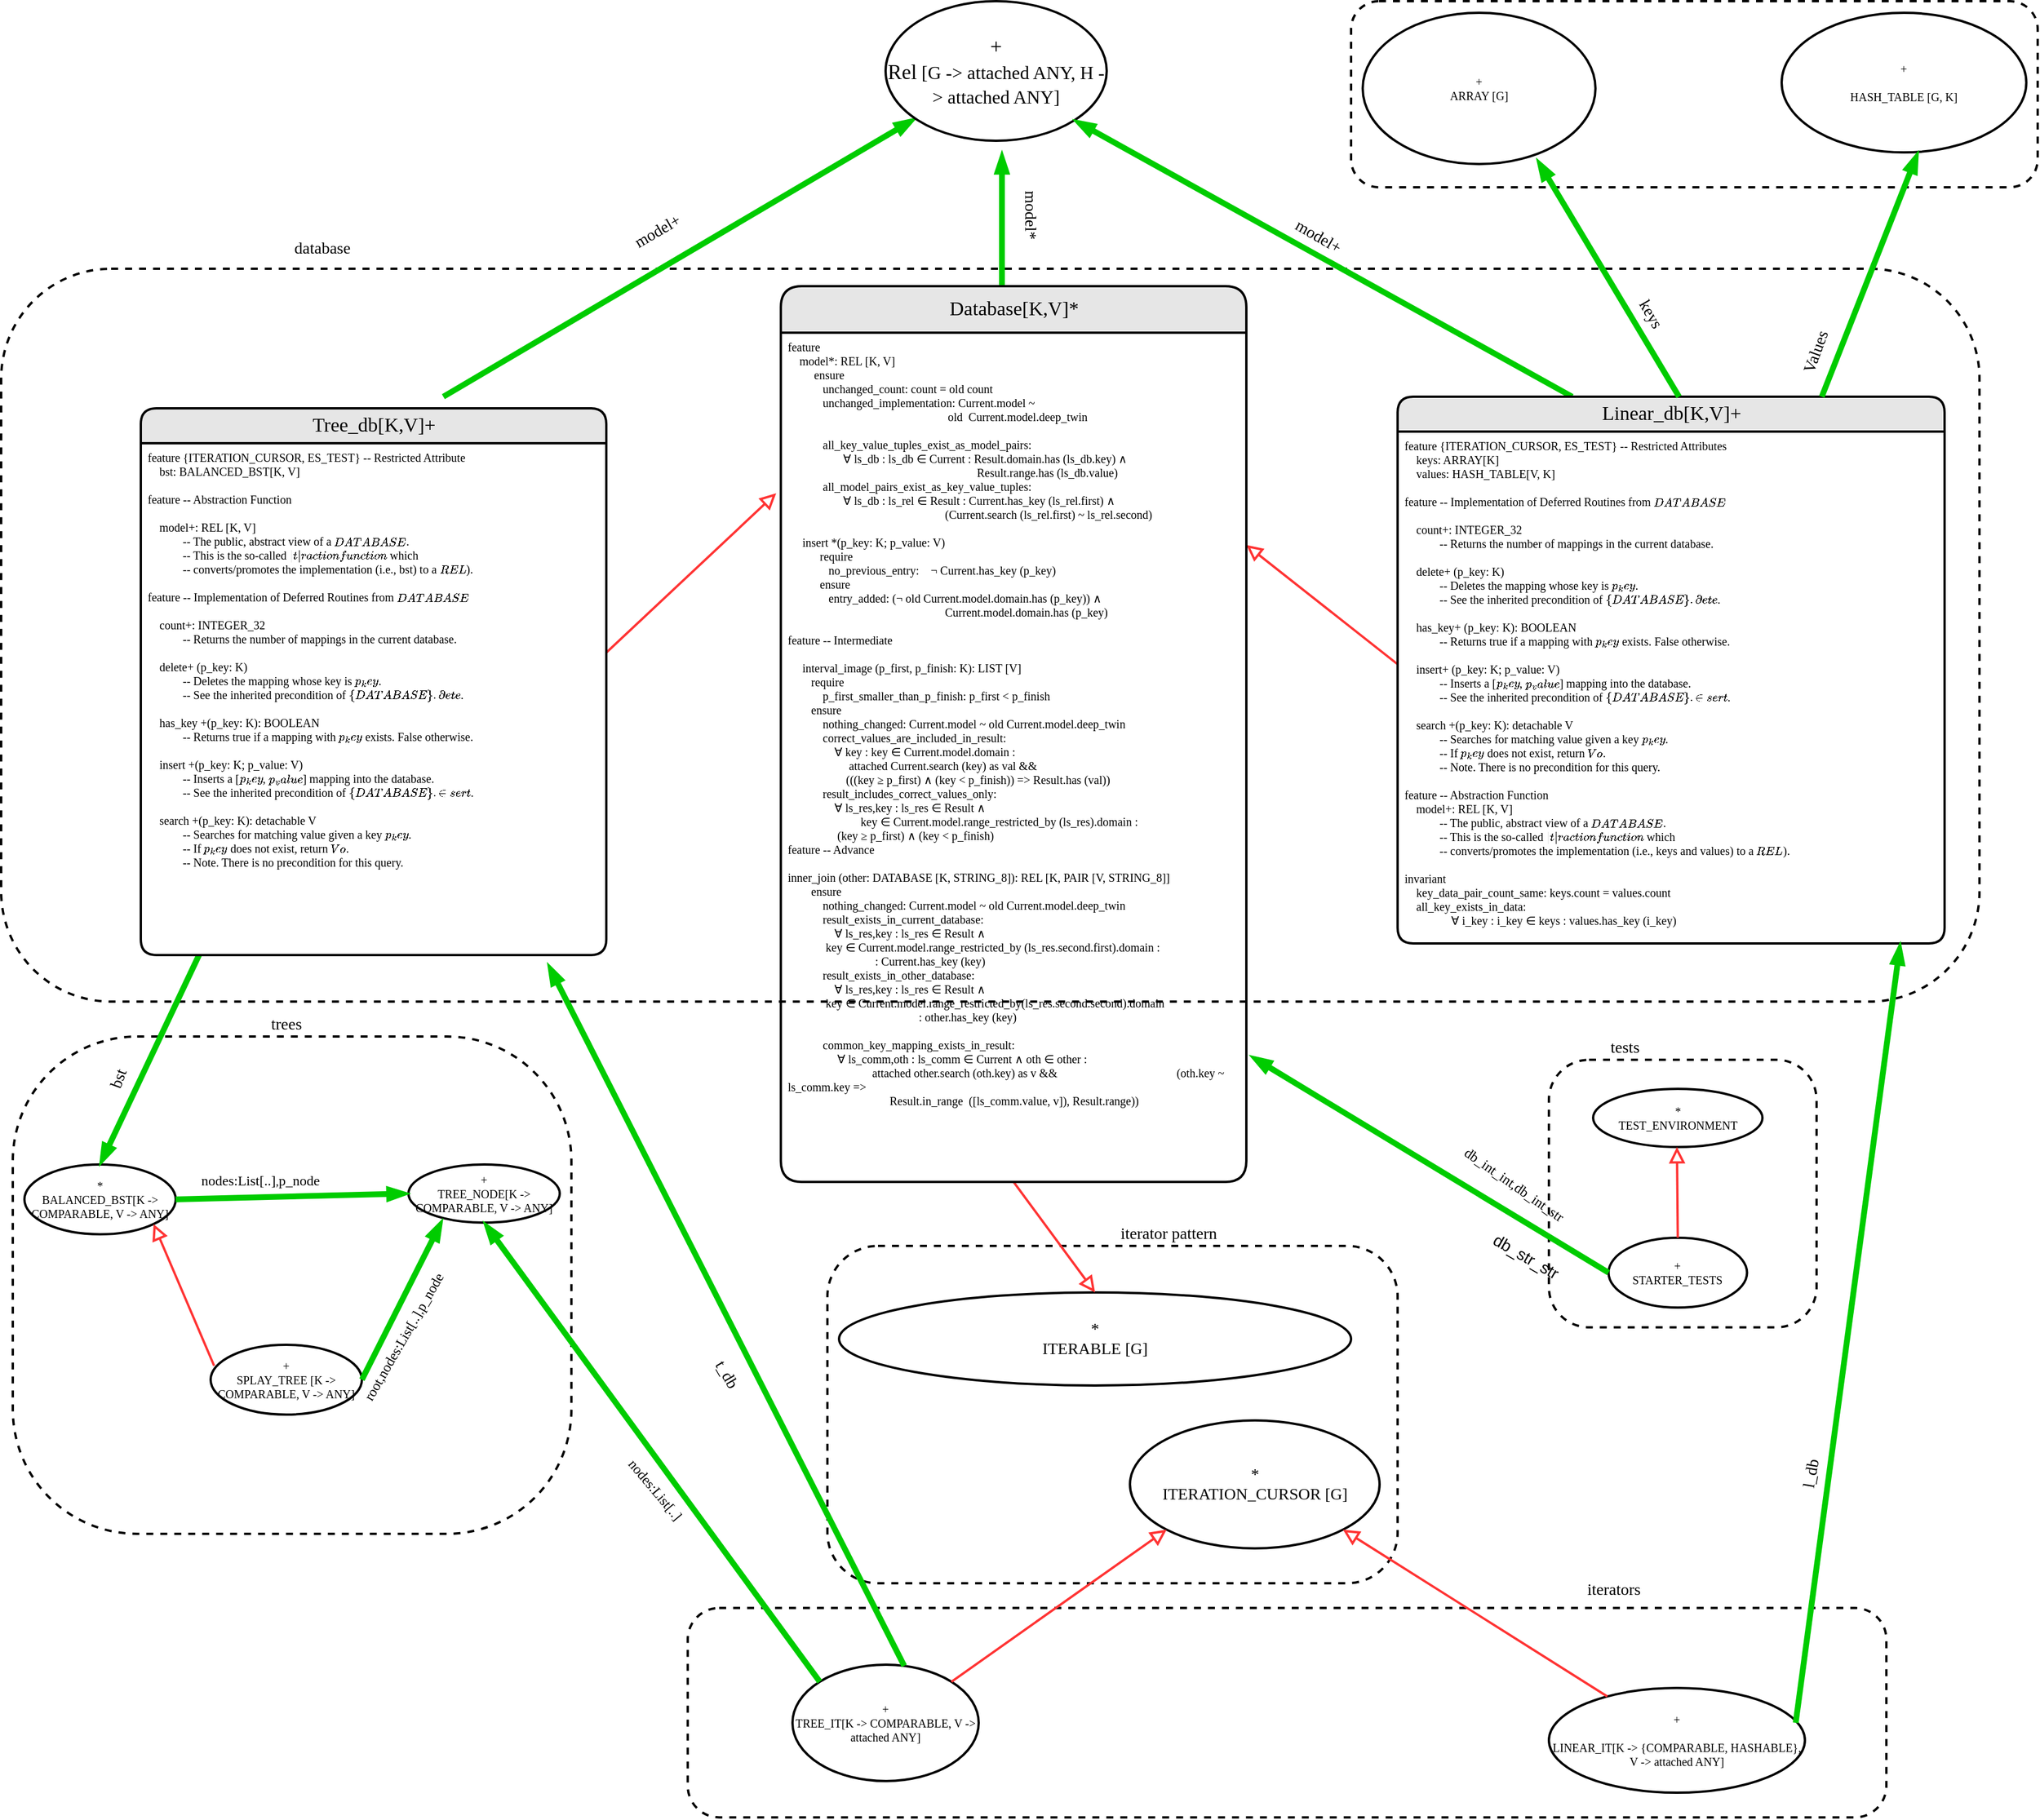 <mxfile version="13.7.9" type="device"><diagram id="s8B7qr0fY1z5mmbzSwX5" name="Page-1"><mxGraphModel dx="1968" dy="1802" grid="1" gridSize="10" guides="1" tooltips="1" connect="1" arrows="1" fold="1" page="1" pageScale="1" pageWidth="850" pageHeight="1100" math="0" shadow="0"><root><mxCell id="0"/><mxCell id="1" parent="0"/><mxCell id="lC-uPgY-ZBrTHk1ut2q6-99" value="" style="rounded=1;whiteSpace=wrap;html=1;fontSize=10;dashed=1;strokeWidth=2;" parent="1" vertex="1"><mxGeometry x="1520" y="-290" width="590" height="160" as="geometry"/></mxCell><mxCell id="lC-uPgY-ZBrTHk1ut2q6-91" value="" style="rounded=1;whiteSpace=wrap;html=1;fontSize=10;dashed=1;strokeWidth=2;" parent="1" vertex="1"><mxGeometry x="1070" y="780" width="490" height="290" as="geometry"/></mxCell><mxCell id="lC-uPgY-ZBrTHk1ut2q6-92" value="&lt;font style=&quot;font-size: 14px&quot;&gt;iterator pattern&lt;/font&gt;" style="text;html=1;fontSize=10;fontFamily=Verdena;" parent="1" vertex="1"><mxGeometry x="1319.997" y="755" width="70" height="25" as="geometry"/></mxCell><mxCell id="lC-uPgY-ZBrTHk1ut2q6-72" value="" style="rounded=1;whiteSpace=wrap;html=1;fontSize=10;dashed=1;strokeWidth=2;" parent="1" vertex="1"><mxGeometry x="1690" y="620" width="230" height="230" as="geometry"/></mxCell><mxCell id="lC-uPgY-ZBrTHk1ut2q6-73" value="&lt;font style=&quot;font-size: 14px&quot;&gt;tests&lt;/font&gt;" style="text;html=1;fontSize=10;fontFamily=Verdena;" parent="1" vertex="1"><mxGeometry x="1741.247" y="595" width="70" height="25" as="geometry"/></mxCell><mxCell id="lC-uPgY-ZBrTHk1ut2q6-59" value="" style="rounded=1;whiteSpace=wrap;html=1;fontSize=10;dashed=1;strokeWidth=2;" parent="1" vertex="1"><mxGeometry x="950" y="1091.24" width="1030" height="180" as="geometry"/></mxCell><mxCell id="lC-uPgY-ZBrTHk1ut2q6-60" value="&lt;font style=&quot;font-size: 14px&quot;&gt;iterators&lt;/font&gt;" style="text;html=1;fontSize=10;fontFamily=Verdena;" parent="1" vertex="1"><mxGeometry x="1721.25" y="1061.24" width="90" height="30" as="geometry"/></mxCell><mxCell id="lC-uPgY-ZBrTHk1ut2q6-51" value="" style="rounded=1;whiteSpace=wrap;html=1;fontSize=10;dashed=1;strokeWidth=2;" parent="1" vertex="1"><mxGeometry x="360" y="-60" width="1700" height="630" as="geometry"/></mxCell><mxCell id="lC-uPgY-ZBrTHk1ut2q6-45" value="" style="rounded=1;whiteSpace=wrap;html=1;fontSize=10;dashed=1;strokeWidth=2;arcSize=25;" parent="1" vertex="1"><mxGeometry x="370" y="600" width="480" height="427.5" as="geometry"/></mxCell><mxCell id="lC-uPgY-ZBrTHk1ut2q6-4" value="" style="endArrow=block;html=1;strokeColor=#FF3333;strokeWidth=2;endFill=0;endSize=9;entryX=1;entryY=0.25;entryDx=0;entryDy=0;" parent="1" target="8uwcUWkD1ggMypX3ovn7-5" edge="1"><mxGeometry width="50" height="50" relative="1" as="geometry"><mxPoint x="1560" y="280" as="sourcePoint"/><mxPoint x="1420" y="205" as="targetPoint"/><Array as="points"/></mxGeometry></mxCell><mxCell id="lC-uPgY-ZBrTHk1ut2q6-7" value="" style="endArrow=block;html=1;strokeColor=#FF3333;strokeWidth=2;endFill=0;endSize=9;entryX=-0.01;entryY=0.189;entryDx=0;entryDy=0;entryPerimeter=0;exitX=1;exitY=0.5;exitDx=0;exitDy=0;" parent="1" target="8uwcUWkD1ggMypX3ovn7-5" edge="1"><mxGeometry width="50" height="50" relative="1" as="geometry"><mxPoint x="880" y="270" as="sourcePoint"/><mxPoint x="1050" y="130" as="targetPoint"/></mxGeometry></mxCell><mxCell id="lC-uPgY-ZBrTHk1ut2q6-9" value="" style="endArrow=blockThin;html=1;strokeColor=#00CC00;strokeWidth=5;endFill=1;" parent="1" edge="1"><mxGeometry width="50" height="50" relative="1" as="geometry"><mxPoint x="1220" y="-30" as="sourcePoint"/><mxPoint x="1220" y="-160" as="targetPoint"/></mxGeometry></mxCell><mxCell id="lC-uPgY-ZBrTHk1ut2q6-10" value="&lt;font style=&quot;font-size: 14px&quot;&gt;model*&lt;/font&gt;" style="text;html=1;fontSize=10;fontFamily=Verdena;rotation=90;" parent="1" vertex="1"><mxGeometry x="1190" y="-100" width="98" height="40" as="geometry"/></mxCell><mxCell id="lC-uPgY-ZBrTHk1ut2q6-11" value="" style="endArrow=blockThin;html=1;strokeColor=#00CC00;strokeWidth=5;endFill=1;" parent="1" target="lC-uPgY-ZBrTHk1ut2q6-8" edge="1"><mxGeometry width="50" height="50" relative="1" as="geometry"><mxPoint x="740" y="50" as="sourcePoint"/><mxPoint x="990" y="-190" as="targetPoint"/></mxGeometry></mxCell><mxCell id="lC-uPgY-ZBrTHk1ut2q6-12" value="&lt;font style=&quot;font-size: 14px&quot;&gt;model+&lt;/font&gt;" style="text;html=1;fontSize=10;fontFamily=Verdena;rotation=-30;" parent="1" vertex="1"><mxGeometry x="899.997" y="-119.999" width="98" height="40" as="geometry"/></mxCell><mxCell id="lC-uPgY-ZBrTHk1ut2q6-14" value="" style="endArrow=blockThin;html=1;strokeColor=#00CC00;strokeWidth=5;endFill=1;" parent="1" source="lC-uPgY-ZBrTHk1ut2q6-8" edge="1"><mxGeometry width="50" height="50" relative="1" as="geometry"><mxPoint x="1690" y="50" as="sourcePoint"/><mxPoint x="1180" y="-220" as="targetPoint"/></mxGeometry></mxCell><mxCell id="lC-uPgY-ZBrTHk1ut2q6-8" value="&lt;div&gt;&lt;font style=&quot;font-size: 18px&quot;&gt;+&lt;/font&gt;&lt;/div&gt;&lt;div&gt;&lt;font style=&quot;font-size: 18px&quot;&gt;Rel&lt;/font&gt;&lt;font size=&quot;3&quot;&gt; [G -&amp;gt; attached ANY, H -&amp;gt; attached ANY]&lt;/font&gt;&lt;/div&gt;" style="ellipse;whiteSpace=wrap;html=1;rounded=1;fontSize=10;fontFamily=Verdena;strokeWidth=2;" parent="1" vertex="1"><mxGeometry x="1120" y="-290" width="190" height="120" as="geometry"/></mxCell><mxCell id="lC-uPgY-ZBrTHk1ut2q6-16" value="" style="endArrow=blockThin;html=1;strokeColor=#00CC00;strokeWidth=5;endFill=1;entryX=1;entryY=1;entryDx=0;entryDy=0;" parent="1" target="lC-uPgY-ZBrTHk1ut2q6-8" edge="1"><mxGeometry width="50" height="50" relative="1" as="geometry"><mxPoint x="1710" y="50" as="sourcePoint"/><mxPoint x="1825.55" y="-179.061" as="targetPoint"/></mxGeometry></mxCell><mxCell id="lC-uPgY-ZBrTHk1ut2q6-17" value="&lt;font style=&quot;font-size: 14px&quot;&gt;model+&lt;/font&gt;" style="text;html=1;fontSize=10;fontFamily=Verdena;rotation=30;" parent="1" vertex="1"><mxGeometry x="1461.995" y="-89.999" width="98" height="40" as="geometry"/></mxCell><mxCell id="lC-uPgY-ZBrTHk1ut2q6-18" value="&lt;div&gt;*&lt;/div&gt;BALANCED_BST[K -&amp;gt; COMPARABLE, V -&amp;gt; ANY]" style="ellipse;whiteSpace=wrap;html=1;rounded=1;fontSize=10;fontFamily=Verdena;strokeWidth=2;" parent="1" vertex="1"><mxGeometry x="380" y="710" width="130" height="60" as="geometry"/></mxCell><mxCell id="lC-uPgY-ZBrTHk1ut2q6-19" value="+&lt;br&gt;SPLAY_TREE [K -&amp;gt; COMPARABLE, V -&amp;gt; ANY]" style="ellipse;whiteSpace=wrap;html=1;rounded=1;fontSize=10;fontFamily=Verdena;strokeWidth=2;" parent="1" vertex="1"><mxGeometry x="540" y="865" width="130" height="60" as="geometry"/></mxCell><mxCell id="lC-uPgY-ZBrTHk1ut2q6-20" value="&lt;div&gt;+&lt;/div&gt;&lt;div&gt;TREE_IT[K -&amp;gt; COMPARABLE, V -&amp;gt; attached ANY]&lt;br&gt;&lt;/div&gt;" style="ellipse;whiteSpace=wrap;html=1;rounded=1;fontSize=10;fontFamily=Verdena;strokeWidth=2;" parent="1" vertex="1"><mxGeometry x="1040" y="1140" width="160" height="100" as="geometry"/></mxCell><mxCell id="lC-uPgY-ZBrTHk1ut2q6-21" value="+&lt;br&gt;TREE_NODE[K -&amp;gt; COMPARABLE, V -&amp;gt; ANY]" style="ellipse;whiteSpace=wrap;html=1;rounded=1;fontSize=10;fontFamily=Verdena;strokeWidth=2;" parent="1" vertex="1"><mxGeometry x="710" y="710" width="130" height="50" as="geometry"/></mxCell><mxCell id="lC-uPgY-ZBrTHk1ut2q6-22" value="" style="endArrow=blockThin;html=1;strokeColor=#00CC00;strokeWidth=5;endFill=1;entryX=0.5;entryY=0;entryDx=0;entryDy=0;exitX=0.125;exitY=1;exitDx=0;exitDy=0;exitPerimeter=0;" parent="1" source="8uwcUWkD1ggMypX3ovn7-20" target="lC-uPgY-ZBrTHk1ut2q6-18" edge="1"><mxGeometry width="50" height="50" relative="1" as="geometry"><mxPoint x="520" y="550" as="sourcePoint"/><mxPoint x="590" y="650" as="targetPoint"/><Array as="points"/></mxGeometry></mxCell><mxCell id="lC-uPgY-ZBrTHk1ut2q6-23" value="&lt;div&gt;&lt;font style=&quot;font-size: 14px&quot;&gt;bst&lt;/font&gt;&lt;/div&gt;&lt;div&gt;&lt;font size=&quot;3&quot;&gt;&lt;br&gt;&lt;/font&gt;&lt;/div&gt;" style="text;html=1;fontSize=10;fontFamily=Verdena;rotation=-70;" parent="1" vertex="1"><mxGeometry x="425" y="595" width="84" height="20" as="geometry"/></mxCell><mxCell id="lC-uPgY-ZBrTHk1ut2q6-27" value="" style="endArrow=block;html=1;strokeColor=#FF3333;strokeWidth=2;endFill=0;endSize=9;exitX=0.023;exitY=0.3;exitDx=0;exitDy=0;exitPerimeter=0;entryX=1;entryY=1;entryDx=0;entryDy=0;" parent="1" source="lC-uPgY-ZBrTHk1ut2q6-19" target="lC-uPgY-ZBrTHk1ut2q6-18" edge="1"><mxGeometry width="50" height="50" relative="1" as="geometry"><mxPoint x="540" y="790" as="sourcePoint"/><mxPoint x="510" y="760" as="targetPoint"/></mxGeometry></mxCell><mxCell id="lC-uPgY-ZBrTHk1ut2q6-28" value="" style="endArrow=blockThin;html=1;strokeColor=#00CC00;strokeWidth=5;endFill=1;exitX=1;exitY=0.5;exitDx=0;exitDy=0;entryX=0.223;entryY=0.96;entryDx=0;entryDy=0;entryPerimeter=0;" parent="1" source="lC-uPgY-ZBrTHk1ut2q6-19" target="lC-uPgY-ZBrTHk1ut2q6-21" edge="1"><mxGeometry width="50" height="50" relative="1" as="geometry"><mxPoint x="710" y="805" as="sourcePoint"/><mxPoint x="850" y="805" as="targetPoint"/></mxGeometry></mxCell><mxCell id="lC-uPgY-ZBrTHk1ut2q6-29" value="&lt;font style=&quot;font-size: 12px&quot;&gt;&lt;font style=&quot;font-size: 12px&quot;&gt;root&lt;/font&gt;,nodes:List[..]&lt;/font&gt;,&lt;font style=&quot;font-size: 12px&quot;&gt;p_node&lt;/font&gt;" style="text;html=1;fontSize=10;fontFamily=Verdena;rotation=-60;" parent="1" vertex="1"><mxGeometry x="650" y="865" width="84" height="20" as="geometry"/></mxCell><mxCell id="lC-uPgY-ZBrTHk1ut2q6-30" value="" style="endArrow=blockThin;html=1;strokeColor=#00CC00;strokeWidth=5;endFill=1;exitX=1;exitY=0.5;exitDx=0;exitDy=0;entryX=0;entryY=0.5;entryDx=0;entryDy=0;" parent="1" source="lC-uPgY-ZBrTHk1ut2q6-18" target="lC-uPgY-ZBrTHk1ut2q6-21" edge="1"><mxGeometry width="50" height="50" relative="1" as="geometry"><mxPoint x="610.003" y="770.0" as="sourcePoint"/><mxPoint x="768.993" y="678.0" as="targetPoint"/></mxGeometry></mxCell><mxCell id="lC-uPgY-ZBrTHk1ut2q6-31" value="&lt;font style=&quot;font-size: 12px&quot;&gt;nodes:List[..]&lt;/font&gt;,&lt;font style=&quot;font-size: 12px&quot;&gt;p_node&lt;/font&gt;" style="text;html=1;fontSize=10;fontFamily=Verdena;rotation=0;" parent="1" vertex="1"><mxGeometry x="529.86" y="710" width="130" as="geometry"/></mxCell><mxCell id="lC-uPgY-ZBrTHk1ut2q6-32" value="" style="endArrow=blockThin;html=1;strokeColor=#00CC00;strokeWidth=5;endFill=1;exitX=0;exitY=0;exitDx=0;exitDy=0;entryX=0.5;entryY=1;entryDx=0;entryDy=0;" parent="1" source="lC-uPgY-ZBrTHk1ut2q6-20" target="lC-uPgY-ZBrTHk1ut2q6-21" edge="1"><mxGeometry width="50" height="50" relative="1" as="geometry"><mxPoint x="800" y="590" as="sourcePoint"/><mxPoint x="1130" y="565" as="targetPoint"/></mxGeometry></mxCell><mxCell id="lC-uPgY-ZBrTHk1ut2q6-34" value="&lt;font style=&quot;font-size: 12px&quot;&gt;nodes:List[..]&lt;/font&gt;" style="text;html=1;fontSize=10;fontFamily=Verdena;rotation=50;" parent="1" vertex="1"><mxGeometry x="890" y="970" width="54" height="30" as="geometry"/></mxCell><mxCell id="lC-uPgY-ZBrTHk1ut2q6-37" value="" style="endArrow=blockThin;html=1;strokeColor=#00CC00;strokeWidth=5;endFill=1;exitX=0.6;exitY=0.01;exitDx=0;exitDy=0;entryX=0.875;entryY=1.018;entryDx=0;entryDy=0;entryPerimeter=0;exitPerimeter=0;" parent="1" source="lC-uPgY-ZBrTHk1ut2q6-20" target="8uwcUWkD1ggMypX3ovn7-20" edge="1"><mxGeometry width="50" height="50" relative="1" as="geometry"><mxPoint x="920" y="820" as="sourcePoint"/><mxPoint x="840" y="560" as="targetPoint"/></mxGeometry></mxCell><mxCell id="lC-uPgY-ZBrTHk1ut2q6-38" value="&lt;div&gt;&lt;font style=&quot;font-size: 14px&quot;&gt;t_db&lt;/font&gt;&lt;/div&gt;&lt;div&gt;&lt;font size=&quot;3&quot;&gt;&lt;br&gt;&lt;/font&gt;&lt;/div&gt;" style="text;html=1;fontSize=10;fontFamily=Verdena;rotation=60;" parent="1" vertex="1"><mxGeometry x="950" y="880" width="55" height="58" as="geometry"/></mxCell><mxCell id="lC-uPgY-ZBrTHk1ut2q6-44" value="&lt;font style=&quot;font-size: 14px&quot;&gt;trees&lt;/font&gt;" style="text;html=1;fontSize=10;fontFamily=Verdena;" parent="1" vertex="1"><mxGeometry x="589.857" y="575" width="70" height="25" as="geometry"/></mxCell><mxCell id="lC-uPgY-ZBrTHk1ut2q6-54" value="&lt;font style=&quot;font-size: 14px&quot;&gt;database&lt;/font&gt;" style="text;html=1;fontSize=10;fontFamily=Verdena;" parent="1" vertex="1"><mxGeometry x="610" y="-92.5" width="140" height="25" as="geometry"/></mxCell><mxCell id="8uwcUWkD1ggMypX3ovn7-17" value="Linear_db[K,V]+" style="swimlane;html=1;childLayout=stackLayout;horizontal=1;startSize=30;horizontalStack=0;fillColor=#E6E6E6;fontColor=#000000;rounded=1;fontSize=17;fontStyle=0;strokeWidth=2;resizeParent=0;resizeLast=1;shadow=0;dashed=0;align=center;fontFamily=Verdena;" parent="1" vertex="1"><mxGeometry x="1560" y="50" width="470" height="470" as="geometry"/></mxCell><mxCell id="8uwcUWkD1ggMypX3ovn7-18" value="&lt;div&gt;feature {ITERATION_CURSOR, ES_TEST} -- Restricted Attributes&lt;br&gt;&amp;nbsp;&amp;nbsp;&amp;nbsp; keys: ARRAY[K]&lt;br&gt;&amp;nbsp;&amp;nbsp;&amp;nbsp; values: HASH_TABLE[V, K]&lt;br&gt;&lt;/div&gt;&lt;div&gt;&lt;br&gt;&lt;/div&gt;&lt;div&gt;feature -- Implementation of Deferred Routines from `DATABASE`&lt;/div&gt;&lt;br&gt;&amp;nbsp;&amp;nbsp;&amp;nbsp; count+: INTEGER_32&lt;br&gt;&amp;nbsp;&amp;nbsp;&amp;nbsp; &amp;nbsp;&amp;nbsp;&amp;nbsp; &amp;nbsp;&amp;nbsp;&amp;nbsp; -- Returns the number of mappings in the current database.&lt;br&gt;&lt;br&gt;&amp;nbsp;&amp;nbsp;&amp;nbsp; delete+ (p_key: K)&lt;br&gt;&amp;nbsp;&amp;nbsp;&amp;nbsp; &amp;nbsp;&amp;nbsp;&amp;nbsp; &amp;nbsp;&amp;nbsp;&amp;nbsp; -- Deletes the mapping whose key is `p_key`.&lt;br&gt;&amp;nbsp;&amp;nbsp;&amp;nbsp; &amp;nbsp;&amp;nbsp;&amp;nbsp; &amp;nbsp;&amp;nbsp;&amp;nbsp; -- See the inherited precondition of `{DATABASE}.delete`.&lt;br&gt;&lt;br&gt;&amp;nbsp;&amp;nbsp;&amp;nbsp; has_key+ (p_key: K): BOOLEAN&lt;br&gt;&amp;nbsp;&amp;nbsp;&amp;nbsp; &amp;nbsp;&amp;nbsp;&amp;nbsp; &amp;nbsp;&amp;nbsp;&amp;nbsp; -- Returns true if a mapping with `p_key` exists. False otherwise.&lt;br&gt;&lt;br&gt;&amp;nbsp;&amp;nbsp;&amp;nbsp; insert+ (p_key: K; p_value: V)&lt;br&gt;&amp;nbsp;&amp;nbsp;&amp;nbsp; &amp;nbsp;&amp;nbsp;&amp;nbsp; &amp;nbsp;&amp;nbsp;&amp;nbsp; -- Inserts a [`p_key`, `p_value`] mapping into the database.&lt;br&gt;&lt;div&gt;&amp;nbsp;&amp;nbsp;&amp;nbsp; &amp;nbsp;&amp;nbsp;&amp;nbsp; &amp;nbsp;&amp;nbsp;&amp;nbsp; -- See the inherited precondition of `{DATABASE}.insert`.&lt;/div&gt;&lt;div&gt;&lt;br&gt;&lt;/div&gt;&lt;div&gt;&amp;nbsp;&amp;nbsp;&amp;nbsp; search +(p_key: K): detachable V&lt;br&gt;&amp;nbsp;&amp;nbsp;&amp;nbsp; &amp;nbsp;&amp;nbsp;&amp;nbsp; &amp;nbsp;&amp;nbsp;&amp;nbsp; -- Searches for matching value given a key `p_key`.&lt;br&gt;&amp;nbsp;&amp;nbsp;&amp;nbsp; &amp;nbsp;&amp;nbsp;&amp;nbsp; &amp;nbsp;&amp;nbsp;&amp;nbsp; -- If `p_key` does not exist, return `Void`.&lt;br&gt;&amp;nbsp;&amp;nbsp;&amp;nbsp; &amp;nbsp;&amp;nbsp;&amp;nbsp; &amp;nbsp;&amp;nbsp;&amp;nbsp; -- Note. There is no precondition for this query.&lt;br&gt;&lt;/div&gt;&lt;div&gt;&lt;br&gt;&lt;/div&gt;&lt;div&gt;feature -- Abstraction Function&lt;br&gt;&amp;nbsp;&amp;nbsp;&amp;nbsp; model+: REL [K, V]&lt;br&gt;&amp;nbsp;&amp;nbsp;&amp;nbsp; &amp;nbsp;&amp;nbsp;&amp;nbsp; &amp;nbsp;&amp;nbsp;&amp;nbsp; -- The public, abstract view of a `DATABASE`.&lt;br&gt;&amp;nbsp;&amp;nbsp;&amp;nbsp; &amp;nbsp;&amp;nbsp;&amp;nbsp; &amp;nbsp;&amp;nbsp;&amp;nbsp; -- This is the so-called `abstraction function` which&lt;br&gt;&amp;nbsp;&amp;nbsp;&amp;nbsp; &amp;nbsp;&amp;nbsp;&amp;nbsp; &amp;nbsp;&amp;nbsp;&amp;nbsp; -- converts/promotes the implementation (i.e., keys and values) to a `REL`).&lt;/div&gt;&lt;div&gt;&lt;br&gt;&lt;/div&gt;&lt;div&gt;invariant&lt;br&gt;&amp;nbsp;&amp;nbsp;&amp;nbsp; key_data_pair_count_same: keys.count = values.count&lt;br&gt;&amp;nbsp;&amp;nbsp;&amp;nbsp; all_key_exists_in_data: &lt;br&gt;&lt;/div&gt;&lt;div&gt;&amp;nbsp;&amp;nbsp;&amp;nbsp;&amp;nbsp;&amp;nbsp;&amp;nbsp;&amp;nbsp;&amp;nbsp;&amp;nbsp;&amp;nbsp;&amp;nbsp;&amp;nbsp;&amp;nbsp;&amp;nbsp;&amp;nbsp; ∀ i_key : i_key ∈ keys : values.has_key (i_key)&lt;/div&gt;&lt;div&gt;&lt;br&gt;&lt;/div&gt;&lt;div&gt;&amp;nbsp;&amp;nbsp;&amp;nbsp; &amp;nbsp;&amp;nbsp; &lt;br&gt;&lt;/div&gt;" style="whiteSpace=wrap;html=1;align=left;strokeColor=none;fillColor=none;spacingLeft=4;fontSize=10;verticalAlign=top;resizable=0;rotatable=0;part=1;fontFamily=Verdena;" parent="8uwcUWkD1ggMypX3ovn7-17" vertex="1"><mxGeometry y="30" width="470" height="440" as="geometry"/></mxCell><mxCell id="8uwcUWkD1ggMypX3ovn7-19" value="Tree_db[K,V]+" style="swimlane;html=1;childLayout=stackLayout;horizontal=1;startSize=30;horizontalStack=0;fillColor=#E6E6E6;fontColor=#000000;rounded=1;fontSize=17;fontStyle=0;strokeWidth=2;resizeParent=0;resizeLast=1;shadow=0;dashed=0;align=center;fontFamily=Verdena;" parent="1" vertex="1"><mxGeometry x="480" y="60" width="400" height="470" as="geometry"/></mxCell><mxCell id="8uwcUWkD1ggMypX3ovn7-20" value="&lt;div&gt;feature {ITERATION_CURSOR, ES_TEST} -- Restricted Attribute&lt;br&gt;&amp;nbsp;&amp;nbsp;&amp;nbsp; bst: BALANCED_BST[K, V]&lt;br&gt;&lt;/div&gt;&lt;div&gt;&lt;br&gt;&lt;/div&gt;&lt;div&gt;feature -- Abstraction Function&lt;/div&gt;&lt;br&gt;&amp;nbsp;&amp;nbsp;&amp;nbsp; model+: REL [K, V]&lt;br&gt;&amp;nbsp;&amp;nbsp;&amp;nbsp; &amp;nbsp;&amp;nbsp;&amp;nbsp; &amp;nbsp;&amp;nbsp;&amp;nbsp; -- The public, abstract view of a `DATABASE`.&lt;br&gt;&amp;nbsp;&amp;nbsp;&amp;nbsp; &amp;nbsp;&amp;nbsp;&amp;nbsp; &amp;nbsp;&amp;nbsp;&amp;nbsp; -- This is the so-called `abstraction function` which&lt;br&gt;&amp;nbsp;&amp;nbsp;&amp;nbsp; &amp;nbsp;&amp;nbsp;&amp;nbsp; &amp;nbsp;&amp;nbsp;&amp;nbsp; -- converts/promotes the implementation (i.e., bst) to a `REL`).&lt;br&gt;&amp;nbsp;&amp;nbsp;&amp;nbsp; &lt;br&gt;feature -- Implementation of Deferred Routines from `DATABASE`&lt;br&gt;&lt;br&gt;&amp;nbsp;&amp;nbsp;&amp;nbsp; count+: INTEGER_32&lt;br&gt;&amp;nbsp;&amp;nbsp;&amp;nbsp; &amp;nbsp;&amp;nbsp;&amp;nbsp; &amp;nbsp;&amp;nbsp;&amp;nbsp; -- Returns the number of mappings in the current database.&lt;br&gt;&lt;br&gt;&amp;nbsp;&amp;nbsp;&amp;nbsp; delete+ (p_key: K)&lt;br&gt;&amp;nbsp;&amp;nbsp;&amp;nbsp; &amp;nbsp;&amp;nbsp;&amp;nbsp; &amp;nbsp;&amp;nbsp;&amp;nbsp; -- Deletes the mapping whose key is `p_key`.&lt;br&gt;&amp;nbsp;&amp;nbsp;&amp;nbsp; &amp;nbsp;&amp;nbsp;&amp;nbsp; &amp;nbsp;&amp;nbsp;&amp;nbsp; -- See the inherited precondition of `{DATABASE}.delete`.&lt;br&gt;&lt;br&gt;&amp;nbsp;&amp;nbsp;&amp;nbsp; has_key +(p_key: K): BOOLEAN&lt;br&gt;&amp;nbsp;&amp;nbsp;&amp;nbsp; &amp;nbsp;&amp;nbsp;&amp;nbsp; &amp;nbsp;&amp;nbsp;&amp;nbsp; -- Returns true if a mapping with `p_key` exists. False otherwise.&lt;br&gt;&lt;br&gt;&amp;nbsp;&amp;nbsp;&amp;nbsp; insert +(p_key: K; p_value: V)&lt;br&gt;&amp;nbsp;&amp;nbsp;&amp;nbsp; &amp;nbsp;&amp;nbsp;&amp;nbsp; &amp;nbsp;&amp;nbsp;&amp;nbsp; -- Inserts a [`p_key`, `p_value`] mapping into the database.&lt;br&gt;&amp;nbsp;&amp;nbsp;&amp;nbsp; &amp;nbsp;&amp;nbsp;&amp;nbsp; &amp;nbsp;&amp;nbsp;&amp;nbsp; -- See the inherited precondition of `{DATABASE}.insert`.&lt;br&gt;&lt;br&gt;&amp;nbsp;&amp;nbsp;&amp;nbsp; search +(p_key: K): detachable V&lt;br&gt;&amp;nbsp;&amp;nbsp;&amp;nbsp; &amp;nbsp;&amp;nbsp;&amp;nbsp; &amp;nbsp;&amp;nbsp;&amp;nbsp; -- Searches for matching value given a key `p_key`.&lt;br&gt;&amp;nbsp;&amp;nbsp;&amp;nbsp; &amp;nbsp;&amp;nbsp;&amp;nbsp; &amp;nbsp;&amp;nbsp;&amp;nbsp; -- If `p_key` does not exist, return `Void`.&lt;br&gt;&amp;nbsp;&amp;nbsp;&amp;nbsp; &amp;nbsp;&amp;nbsp;&amp;nbsp; &amp;nbsp;&amp;nbsp;&amp;nbsp; -- Note. There is no precondition for this query." style="whiteSpace=wrap;html=1;align=left;strokeColor=none;fillColor=none;spacingLeft=4;fontSize=10;verticalAlign=top;resizable=0;rotatable=0;part=1;fontFamily=Verdena;" parent="8uwcUWkD1ggMypX3ovn7-19" vertex="1"><mxGeometry y="30" width="400" height="440" as="geometry"/></mxCell><mxCell id="lC-uPgY-ZBrTHk1ut2q6-55" value="&lt;div&gt;+&lt;/div&gt;&lt;div&gt;&lt;br&gt;&lt;/div&gt;LINEAR_IT[K -&amp;gt; {COMPARABLE, HASHABLE}, V -&amp;gt; attached ANY]" style="ellipse;whiteSpace=wrap;html=1;rounded=1;fontSize=10;fontFamily=Verdena;strokeWidth=2;" parent="1" vertex="1"><mxGeometry x="1690" y="1160" width="220" height="90" as="geometry"/></mxCell><mxCell id="lC-uPgY-ZBrTHk1ut2q6-56" value="" style="endArrow=blockThin;html=1;strokeColor=#00CC00;strokeWidth=5;endFill=1;exitX=0.964;exitY=0.333;exitDx=0;exitDy=0;entryX=0.919;entryY=1;entryDx=0;entryDy=0;entryPerimeter=0;exitPerimeter=0;" parent="1" source="lC-uPgY-ZBrTHk1ut2q6-55" target="8uwcUWkD1ggMypX3ovn7-18" edge="1"><mxGeometry width="50" height="50" relative="1" as="geometry"><mxPoint x="1550" y="1099" as="sourcePoint"/><mxPoint x="1690" y="1099" as="targetPoint"/></mxGeometry></mxCell><mxCell id="lC-uPgY-ZBrTHk1ut2q6-57" value="&lt;font style=&quot;font-size: 14px&quot;&gt;l_db&lt;/font&gt;" style="text;html=1;fontSize=10;fontFamily=Verdena;rotation=-80;" parent="1" vertex="1"><mxGeometry x="1873.5" y="938" width="84" height="20" as="geometry"/></mxCell><mxCell id="lC-uPgY-ZBrTHk1ut2q6-64" value="*&lt;br&gt;TEST_ENVIRONMENT" style="ellipse;whiteSpace=wrap;html=1;rounded=1;fontSize=10;fontFamily=Verdena;strokeWidth=2;" parent="1" vertex="1"><mxGeometry x="1728" y="645" width="145.5" height="50" as="geometry"/></mxCell><mxCell id="lC-uPgY-ZBrTHk1ut2q6-65" value="+&lt;br&gt;STARTER_TESTS" style="ellipse;whiteSpace=wrap;html=1;rounded=1;fontSize=10;fontFamily=Verdena;strokeWidth=2;" parent="1" vertex="1"><mxGeometry x="1741.25" y="773" width="119" height="60" as="geometry"/></mxCell><mxCell id="lC-uPgY-ZBrTHk1ut2q6-66" value="" style="endArrow=block;html=1;strokeColor=#FF3333;strokeWidth=2;endFill=0;endSize=9;exitX=0.5;exitY=0;exitDx=0;exitDy=0;entryX=0.495;entryY=1;entryDx=0;entryDy=0;entryPerimeter=0;" parent="1" source="lC-uPgY-ZBrTHk1ut2q6-65" target="lC-uPgY-ZBrTHk1ut2q6-64" edge="1"><mxGeometry width="50" height="50" relative="1" as="geometry"><mxPoint x="1782.33" y="765" as="sourcePoint"/><mxPoint x="1782.33" y="705" as="targetPoint"/></mxGeometry></mxCell><mxCell id="lC-uPgY-ZBrTHk1ut2q6-67" value="" style="endArrow=blockThin;html=1;strokeColor=#00CC00;strokeWidth=5;endFill=1;exitX=0;exitY=0.5;exitDx=0;exitDy=0;entryX=1.01;entryY=0.852;entryDx=0;entryDy=0;entryPerimeter=0;" parent="1" source="lC-uPgY-ZBrTHk1ut2q6-65" target="8uwcUWkD1ggMypX3ovn7-5" edge="1"><mxGeometry width="50" height="50" relative="1" as="geometry"><mxPoint x="1450" y="746.83" as="sourcePoint"/><mxPoint x="1420" y="790" as="targetPoint"/></mxGeometry></mxCell><mxCell id="lC-uPgY-ZBrTHk1ut2q6-71" value="&lt;font style=&quot;font-size: 14px&quot;&gt;db_str_str&lt;/font&gt;" style="text;html=1;align=center;verticalAlign=middle;resizable=0;points=[];autosize=1;rotation=30;" parent="1" vertex="1"><mxGeometry x="1630" y="779" width="80" height="20" as="geometry"/></mxCell><mxCell id="lC-uPgY-ZBrTHk1ut2q6-68" value="&lt;font style=&quot;font-size: 12px&quot;&gt;db_int_int,db_int_str&lt;/font&gt;" style="text;html=1;fontSize=10;fontFamily=Verdena;rotation=35;" parent="1" vertex="1"><mxGeometry x="1610" y="725" width="140" height="10" as="geometry"/></mxCell><mxCell id="lC-uPgY-ZBrTHk1ut2q6-80" value="&lt;div&gt;+&lt;/div&gt;&lt;div&gt;&lt;br&gt;&lt;/div&gt;HASH_TABLE [G, K]" style="ellipse;whiteSpace=wrap;html=1;rounded=1;fontSize=10;fontFamily=Verdena;strokeWidth=2;" parent="1" vertex="1"><mxGeometry x="1890" y="-280" width="210.25" height="120" as="geometry"/></mxCell><mxCell id="lC-uPgY-ZBrTHk1ut2q6-81" value="&lt;div&gt;+&lt;/div&gt;&lt;div&gt;ARRAY [G]&lt;br&gt;&lt;/div&gt;" style="ellipse;whiteSpace=wrap;html=1;rounded=1;fontSize=10;fontFamily=Verdena;strokeWidth=2;" parent="1" vertex="1"><mxGeometry x="1530" y="-280" width="200" height="130" as="geometry"/></mxCell><mxCell id="lC-uPgY-ZBrTHk1ut2q6-83" value="&lt;font style=&quot;font-size: 14px&quot;&gt;*&lt;br&gt;ITERATION_CURSOR [G]&lt;/font&gt;" style="ellipse;whiteSpace=wrap;html=1;rounded=1;fontSize=10;fontFamily=Verdena;strokeWidth=2;" parent="1" vertex="1"><mxGeometry x="1330" y="930" width="214.5" height="110" as="geometry"/></mxCell><mxCell id="lC-uPgY-ZBrTHk1ut2q6-84" value="" style="endArrow=block;html=1;strokeColor=#FF3333;strokeWidth=2;endFill=0;endSize=9;exitX=1;exitY=0;exitDx=0;exitDy=0;entryX=0;entryY=1;entryDx=0;entryDy=0;" parent="1" source="lC-uPgY-ZBrTHk1ut2q6-20" target="lC-uPgY-ZBrTHk1ut2q6-83" edge="1"><mxGeometry width="50" height="50" relative="1" as="geometry"><mxPoint x="1170" y="1119" as="sourcePoint"/><mxPoint x="1210" y="1010" as="targetPoint"/></mxGeometry></mxCell><mxCell id="lC-uPgY-ZBrTHk1ut2q6-85" value="" style="endArrow=block;html=1;strokeColor=#FF3333;strokeWidth=2;endFill=0;endSize=9;entryX=1;entryY=1;entryDx=0;entryDy=0;" parent="1" source="lC-uPgY-ZBrTHk1ut2q6-55" target="lC-uPgY-ZBrTHk1ut2q6-83" edge="1"><mxGeometry width="50" height="50" relative="1" as="geometry"><mxPoint x="1170" y="1121.24" as="sourcePoint"/><mxPoint x="1234.338" y="1040.002" as="targetPoint"/></mxGeometry></mxCell><mxCell id="lC-uPgY-ZBrTHk1ut2q6-87" value="&lt;font style=&quot;font-size: 14px&quot;&gt;*&lt;br&gt;ITERABLE [G]&lt;/font&gt;" style="ellipse;whiteSpace=wrap;html=1;rounded=1;fontSize=10;fontFamily=Verdena;strokeWidth=2;" parent="1" vertex="1"><mxGeometry x="1080" y="820" width="440" height="80" as="geometry"/></mxCell><mxCell id="lC-uPgY-ZBrTHk1ut2q6-89" value="" style="endArrow=block;html=1;strokeColor=#FF3333;strokeWidth=2;endFill=0;endSize=9;exitX=0.5;exitY=1;exitDx=0;exitDy=0;entryX=0.5;entryY=0;entryDx=0;entryDy=0;" parent="1" source="8uwcUWkD1ggMypX3ovn7-5" target="lC-uPgY-ZBrTHk1ut2q6-87" edge="1"><mxGeometry width="50" height="50" relative="1" as="geometry"><mxPoint x="1440" y="800" as="sourcePoint"/><mxPoint x="1440" y="740" as="targetPoint"/></mxGeometry></mxCell><mxCell id="8uwcUWkD1ggMypX3ovn7-4" value="Database[K,V]*" style="swimlane;html=1;childLayout=stackLayout;horizontal=1;startSize=40;horizontalStack=0;fillColor=#E6E6E6;fontColor=#000000;rounded=1;fontSize=17;fontStyle=0;strokeWidth=2;resizeParent=0;resizeLast=1;shadow=0;dashed=0;align=center;fontFamily=Verdena;" parent="1" vertex="1"><mxGeometry x="1030" y="-45" width="400" height="770" as="geometry"/></mxCell><mxCell id="8uwcUWkD1ggMypX3ovn7-5" value="&lt;div&gt;feature &lt;br&gt;&lt;/div&gt;&lt;div&gt;&amp;nbsp;&amp;nbsp;&amp;nbsp; model*: REL [K, V]&lt;/div&gt;&amp;nbsp;&amp;nbsp;&amp;nbsp; &amp;nbsp;&amp;nbsp;&amp;nbsp;&amp;nbsp; ensure&lt;br&gt;&amp;nbsp;&amp;nbsp;&amp;nbsp; &amp;nbsp;&amp;nbsp;&amp;nbsp; &amp;nbsp;&amp;nbsp;&amp;nbsp; unchanged_count: count = old count&lt;br&gt;&lt;div&gt;&amp;nbsp;&amp;nbsp;&amp;nbsp; &amp;nbsp;&amp;nbsp;&amp;nbsp; &amp;nbsp;&amp;nbsp;&amp;nbsp; unchanged_implementation: Current.model ~ &lt;br&gt;&lt;/div&gt;&lt;div&gt;&amp;nbsp;&amp;nbsp;&amp;nbsp;&amp;nbsp;&amp;nbsp;&amp;nbsp;&amp;nbsp;&amp;nbsp;&amp;nbsp;&amp;nbsp;&amp;nbsp;&amp;nbsp;&amp;nbsp;&amp;nbsp;&amp;nbsp;&amp;nbsp;&amp;nbsp;&amp;nbsp;&amp;nbsp;&amp;nbsp;&amp;nbsp; &amp;nbsp; &amp;nbsp; &amp;nbsp; &amp;nbsp; &amp;nbsp; &amp;nbsp; &amp;nbsp; &amp;nbsp; &amp;nbsp; &amp;nbsp; &amp;nbsp; &amp;nbsp; &amp;nbsp; &amp;nbsp; &amp;nbsp; &amp;nbsp;&amp;nbsp; old&amp;nbsp; Current.model.deep_twin&lt;/div&gt;&lt;div&gt;&lt;br&gt;&lt;/div&gt;&lt;div&gt;&amp;nbsp;&amp;nbsp;&amp;nbsp; &amp;nbsp;&amp;nbsp;&amp;nbsp; &amp;nbsp;&amp;nbsp;&amp;nbsp; all_key_value_tuples_exist_as_model_pairs:&lt;/div&gt;&lt;div&gt;&amp;nbsp;&amp;nbsp;&amp;nbsp;&amp;nbsp;&amp;nbsp;&amp;nbsp;&amp;nbsp;&amp;nbsp;&amp;nbsp;&amp;nbsp;&amp;nbsp;&amp;nbsp;&amp;nbsp;&amp;nbsp;&amp;nbsp;&amp;nbsp;&amp;nbsp;&amp;nbsp; ∀ ls_db : ls_db ∈ Current : Result.domain.has (ls_db.key) ∧ &lt;/div&gt;&lt;div&gt;&amp;nbsp;&amp;nbsp;&amp;nbsp;&amp;nbsp;&amp;nbsp;&amp;nbsp;&amp;nbsp;&amp;nbsp;&amp;nbsp;&amp;nbsp;&amp;nbsp;&amp;nbsp;&amp;nbsp;&amp;nbsp;&amp;nbsp;&amp;nbsp;&amp;nbsp;&amp;nbsp;&amp;nbsp;&amp;nbsp;&amp;nbsp;&amp;nbsp;&amp;nbsp;&amp;nbsp;&amp;nbsp;&amp;nbsp;&amp;nbsp;&amp;nbsp;&amp;nbsp;&amp;nbsp;&amp;nbsp;&amp;nbsp;&amp;nbsp;&amp;nbsp;&amp;nbsp;&amp;nbsp;&amp;nbsp;&amp;nbsp;&amp;nbsp;&amp;nbsp;&amp;nbsp;&amp;nbsp;&amp;nbsp;&amp;nbsp;&amp;nbsp;&amp;nbsp;&amp;nbsp;&amp;nbsp;&amp;nbsp;&amp;nbsp;&amp;nbsp;&amp;nbsp;&amp;nbsp;&amp;nbsp;&amp;nbsp;&amp;nbsp;&amp;nbsp;&amp;nbsp;&amp;nbsp;&amp;nbsp;&amp;nbsp; &amp;nbsp;&amp;nbsp; Result.range.has (ls_db.value) &lt;/div&gt;&lt;div&gt;&amp;nbsp;&amp;nbsp;&amp;nbsp; &amp;nbsp;&amp;nbsp;&amp;nbsp; &amp;nbsp;&amp;nbsp;&amp;nbsp; all_model_pairs_exist_as_key_value_tuples: &lt;br&gt;&lt;/div&gt;&lt;div&gt;&amp;nbsp;&amp;nbsp;&amp;nbsp;&amp;nbsp;&amp;nbsp;&amp;nbsp;&amp;nbsp;&amp;nbsp;&amp;nbsp;&amp;nbsp;&amp;nbsp;&amp;nbsp;&amp;nbsp;&amp;nbsp;&amp;nbsp;&amp;nbsp;&amp;nbsp;&amp;nbsp; ∀ ls_db : ls_rel ∈ Result : Current.has_key (ls_rel.first) ∧ &lt;div&gt;&amp;nbsp;&amp;nbsp;&amp;nbsp;&amp;nbsp;&amp;nbsp;&amp;nbsp;&amp;nbsp;&amp;nbsp;&amp;nbsp;&amp;nbsp;&amp;nbsp;&amp;nbsp;&amp;nbsp;&amp;nbsp;&amp;nbsp;&amp;nbsp;&amp;nbsp;&amp;nbsp;&amp;nbsp;&amp;nbsp;&amp;nbsp;&amp;nbsp;&amp;nbsp;&amp;nbsp;&amp;nbsp;&amp;nbsp;&amp;nbsp;&amp;nbsp;&amp;nbsp;&amp;nbsp;&amp;nbsp;&amp;nbsp;&amp;nbsp;&amp;nbsp;&amp;nbsp;&amp;nbsp;&amp;nbsp;&amp;nbsp;&amp;nbsp;&amp;nbsp;&amp;nbsp;&amp;nbsp;&amp;nbsp;&amp;nbsp;&amp;nbsp;&amp;nbsp;&amp;nbsp;&amp;nbsp;&amp;nbsp;&amp;nbsp;&amp;nbsp;&amp;nbsp;&amp;nbsp; (Current.search (ls_rel.first) ~ ls_rel.second)&lt;/div&gt;&lt;div&gt;&lt;br&gt;&lt;/div&gt;&lt;/div&gt;&amp;nbsp;&amp;nbsp;&amp;nbsp;&amp;nbsp; insert *(p_key: K; p_value: V)&lt;br&gt;&amp;nbsp;&amp;nbsp;&amp;nbsp; &amp;nbsp;&amp;nbsp;&amp;nbsp;&amp;nbsp;&amp;nbsp;&amp;nbsp; require&lt;br&gt;&amp;nbsp;&amp;nbsp;&amp;nbsp; &amp;nbsp;&amp;nbsp;&amp;nbsp; &amp;nbsp;&amp;nbsp;&amp;nbsp;&amp;nbsp;&amp;nbsp; no_previous_entry:&amp;nbsp;&amp;nbsp;&amp;nbsp; ¬ Current.has_key (p_key)&lt;br&gt;&amp;nbsp;&amp;nbsp;&amp;nbsp; &amp;nbsp;&amp;nbsp;&amp;nbsp;&amp;nbsp;&amp;nbsp;&amp;nbsp; ensure&lt;br&gt;&lt;div&gt;&amp;nbsp;&amp;nbsp;&amp;nbsp; &amp;nbsp;&amp;nbsp;&amp;nbsp; &amp;nbsp;&amp;nbsp;&amp;nbsp;&amp;nbsp;&amp;nbsp; entry_added: (¬ old Current.model.domain.has (p_key)) ∧ &lt;/div&gt;&lt;div&gt;&amp;nbsp;&amp;nbsp;&amp;nbsp;&amp;nbsp;&amp;nbsp;&amp;nbsp;&amp;nbsp;&amp;nbsp;&amp;nbsp;&amp;nbsp;&amp;nbsp;&amp;nbsp;&amp;nbsp;&amp;nbsp;&amp;nbsp;&amp;nbsp;&amp;nbsp;&amp;nbsp;&amp;nbsp;&amp;nbsp;&amp;nbsp;&amp;nbsp;&amp;nbsp;&amp;nbsp;&amp;nbsp;&amp;nbsp;&amp;nbsp;&amp;nbsp;&amp;nbsp;&amp;nbsp;&amp;nbsp;&amp;nbsp;&amp;nbsp;&amp;nbsp;&amp;nbsp;&amp;nbsp;&amp;nbsp;&amp;nbsp;&amp;nbsp;&amp;nbsp;&amp;nbsp;&amp;nbsp;&amp;nbsp;&amp;nbsp;&amp;nbsp;&amp;nbsp; &amp;nbsp; &amp;nbsp; &amp;nbsp;&amp;nbsp; Current.model.domain.has (p_key)&lt;/div&gt;&lt;div&gt;&lt;br&gt;&lt;/div&gt;&lt;div&gt;feature -- Intermediate&lt;br&gt;&lt;br&gt;&amp;nbsp;&amp;nbsp;&amp;nbsp;&amp;nbsp; interval_image (p_first, p_finish: K): LIST [V]&lt;br&gt;&amp;nbsp;&amp;nbsp;&amp;nbsp; &amp;nbsp;&amp;nbsp;&amp;nbsp; require&lt;br&gt;&amp;nbsp;&amp;nbsp;&amp;nbsp; &amp;nbsp;&amp;nbsp;&amp;nbsp; &amp;nbsp;&amp;nbsp;&amp;nbsp; p_first_smaller_than_p_finish: p_first &amp;lt; p_finish&lt;br&gt;&amp;nbsp;&amp;nbsp;&amp;nbsp; &amp;nbsp;&amp;nbsp;&amp;nbsp; ensure&lt;br&gt;&amp;nbsp;&amp;nbsp;&amp;nbsp; &amp;nbsp;&amp;nbsp;&amp;nbsp; &amp;nbsp;&amp;nbsp;&amp;nbsp; nothing_changed: Current.model ~ old Current.model.deep_twin&lt;/div&gt;&lt;div&gt;&amp;nbsp;&amp;nbsp;&amp;nbsp; &amp;nbsp;&amp;nbsp;&amp;nbsp; &amp;nbsp;&amp;nbsp;&amp;nbsp; correct_values_are_included_in_result: &lt;br&gt;&lt;/div&gt;&lt;div&gt;&amp;nbsp;&amp;nbsp;&amp;nbsp;&amp;nbsp;&amp;nbsp;&amp;nbsp;&amp;nbsp;&amp;nbsp;&amp;nbsp;&amp;nbsp;&amp;nbsp;&amp;nbsp;&amp;nbsp;&amp;nbsp;&amp;nbsp; ∀ key : key ∈ Current.model.domain : &lt;br&gt;&lt;/div&gt;&lt;div&gt;&amp;nbsp;&amp;nbsp;&amp;nbsp;&amp;nbsp;&amp;nbsp;&amp;nbsp;&amp;nbsp;&amp;nbsp;&amp;nbsp;&amp;nbsp;&amp;nbsp;&amp;nbsp;&amp;nbsp;&amp;nbsp;&amp;nbsp;&amp;nbsp;&amp;nbsp;&amp;nbsp;&amp;nbsp;&amp;nbsp; attached Current.search (key) as val &amp;amp;&amp;amp;&lt;br&gt;&amp;nbsp;&amp;nbsp;&amp;nbsp; &amp;nbsp;&amp;nbsp; &amp;nbsp;&amp;nbsp;&amp;nbsp; &amp;nbsp;&amp;nbsp;&amp;nbsp; &amp;nbsp;&amp;nbsp;&amp;nbsp; &amp;nbsp;(((key ≥ p_first) ∧  (key &amp;lt; p_finish)) =&amp;gt; Result.has (val)) &amp;nbsp;&amp;nbsp;&amp;nbsp;&amp;nbsp;&amp;nbsp;&amp;nbsp;&amp;nbsp;&amp;nbsp;&amp;nbsp;&amp;nbsp;&amp;nbsp;&amp;nbsp;&amp;nbsp;&amp;nbsp;&amp;nbsp;&amp;nbsp;&amp;nbsp;&amp;nbsp; &lt;br&gt;&lt;/div&gt;&lt;div&gt;&amp;nbsp;&amp;nbsp;&amp;nbsp;&amp;nbsp;&amp;nbsp;&amp;nbsp;&amp;nbsp;&amp;nbsp;&amp;nbsp;&amp;nbsp;&amp;nbsp; result_includes_correct_values_only: &lt;br&gt;&lt;div&gt;&amp;nbsp;&amp;nbsp;&amp;nbsp;&amp;nbsp;&amp;nbsp;&amp;nbsp;&amp;nbsp;&amp;nbsp;&amp;nbsp;&amp;nbsp;&amp;nbsp;&amp;nbsp;&amp;nbsp;&amp;nbsp;&amp;nbsp; ∀ ls_res,key : ls_res ∈ Result ∧ &lt;br&gt;&lt;/div&gt;&lt;div&gt;&amp;nbsp;&amp;nbsp;&amp;nbsp;&amp;nbsp;&amp;nbsp;&amp;nbsp;&amp;nbsp;&amp;nbsp;&amp;nbsp;&amp;nbsp;&amp;nbsp;&amp;nbsp;&amp;nbsp;&amp;nbsp;&amp;nbsp;&amp;nbsp;&amp;nbsp;&amp;nbsp;&amp;nbsp;&amp;nbsp;&amp;nbsp;&amp;nbsp;&amp;nbsp;&amp;nbsp; key ∈ Current.model.range_restricted_by (ls_res).domain :&amp;nbsp; &amp;nbsp; &amp;nbsp; &amp;nbsp; &amp;nbsp; &amp;nbsp; &amp;nbsp; &amp;nbsp; &amp;nbsp; &amp;nbsp; &amp;nbsp; &amp;nbsp; &amp;nbsp; &amp;nbsp; &amp;nbsp; &amp;nbsp; &amp;nbsp; &amp;nbsp; &amp;nbsp; &amp;nbsp; &amp;nbsp; &amp;nbsp; &amp;nbsp; &amp;nbsp; &amp;nbsp; &amp;nbsp; &amp;nbsp;&amp;nbsp; (key ≥ p_first) ∧  (key &amp;lt; p_finish)&lt;/div&gt;&lt;div&gt;feature -- Advance&lt;br&gt;&lt;/div&gt;&lt;div&gt;&lt;br&gt;&lt;/div&gt;&lt;div&gt;inner_join (other: DATABASE [K, STRING_8]): REL [K, PAIR [V, STRING_8]]&lt;br&gt;&amp;nbsp;&amp;nbsp;&amp;nbsp; &amp;nbsp;&amp;nbsp;&amp;nbsp; ensure&lt;br&gt;&amp;nbsp;&amp;nbsp;&amp;nbsp; &amp;nbsp;&amp;nbsp;&amp;nbsp; &amp;nbsp;&amp;nbsp;&amp;nbsp; nothing_changed: Current.model ~ old Current.model.deep_twin&lt;br&gt;&amp;nbsp;&amp;nbsp;&amp;nbsp; &amp;nbsp;&amp;nbsp;&amp;nbsp; &amp;nbsp;&amp;nbsp;&amp;nbsp; result_exists_in_current_database: &lt;br&gt;&lt;/div&gt;&lt;div&gt;&amp;nbsp;&amp;nbsp;&amp;nbsp;&amp;nbsp;&amp;nbsp;&amp;nbsp;&amp;nbsp;&amp;nbsp;&amp;nbsp;&amp;nbsp;&amp;nbsp;&amp;nbsp;&amp;nbsp;&amp;nbsp;&amp;nbsp; ∀ ls_res,key : ls_res ∈ Result ∧ &lt;br&gt;&lt;div&gt;&amp;nbsp;&amp;nbsp;&amp;nbsp;&amp;nbsp;&amp;nbsp;&amp;nbsp;&amp;nbsp;&amp;nbsp;&amp;nbsp;&amp;nbsp;&amp;nbsp;&amp;nbsp; key ∈ Current.model.range_restricted_by (ls_res.second.first).domain :&amp;nbsp; &amp;nbsp; &amp;nbsp; &amp;nbsp; &amp;nbsp; &amp;nbsp;&amp;nbsp; &lt;br&gt; &amp;nbsp; &amp;nbsp; &amp;nbsp; &amp;nbsp; &amp;nbsp; &amp;nbsp; &amp;nbsp; &amp;nbsp; &amp;nbsp; &amp;nbsp; &amp;nbsp; &amp;nbsp; &amp;nbsp; &amp;nbsp; &amp;nbsp; : Current.has_key (key)&lt;br&gt;&amp;nbsp;&amp;nbsp;&amp;nbsp; &amp;nbsp;&amp;nbsp;&amp;nbsp; &amp;nbsp;&amp;nbsp;&amp;nbsp; result_exists_in_other_database:&amp;nbsp;&lt;/div&gt;&lt;/div&gt;&lt;div&gt;&amp;nbsp;&amp;nbsp;&amp;nbsp;&amp;nbsp;&amp;nbsp;&amp;nbsp;&amp;nbsp;&amp;nbsp;&amp;nbsp;&amp;nbsp;&amp;nbsp;&amp;nbsp;&amp;nbsp;&amp;nbsp;&amp;nbsp; ∀ ls_res,key : ls_res ∈ Result ∧ &lt;br&gt;&lt;div&gt;&amp;nbsp;&amp;nbsp;&amp;nbsp;&amp;nbsp;&amp;nbsp;&amp;nbsp;&amp;nbsp;&amp;nbsp;&amp;nbsp;&amp;nbsp;&amp;nbsp;&amp;nbsp; key ∈ Current.model.range_restricted_by(ls_res.second.second).domain&amp;nbsp; &amp;nbsp;&amp;nbsp;&amp;nbsp;&amp;nbsp;&amp;nbsp;&amp;nbsp;&amp;nbsp;&amp;nbsp;&amp;nbsp;&amp;nbsp;&amp;nbsp;&amp;nbsp;&amp;nbsp;&amp;nbsp;&amp;nbsp;&amp;nbsp;&amp;nbsp;&amp;nbsp;&amp;nbsp;&amp;nbsp;&amp;nbsp;&amp;nbsp;&amp;nbsp;&amp;nbsp;&amp;nbsp;&amp;nbsp;&amp;nbsp;&amp;nbsp;&amp;nbsp;&amp;nbsp;&amp;nbsp;&amp;nbsp;&amp;nbsp;&amp;nbsp;&amp;nbsp;&amp;nbsp;&amp;nbsp;&amp;nbsp;&amp;nbsp;&amp;nbsp;&amp;nbsp;&amp;nbsp;&amp;nbsp;&amp;nbsp; : other.has_key (key)&lt;/div&gt;&lt;/div&gt;&lt;div&gt;&lt;br&gt;&amp;nbsp;&amp;nbsp;&amp;nbsp; &amp;nbsp;&amp;nbsp;&amp;nbsp; &amp;nbsp;&amp;nbsp;&amp;nbsp; common_key_mapping_exists_in_result: &lt;br&gt;&lt;/div&gt;&lt;div&gt;&amp;nbsp;&amp;nbsp;&amp;nbsp;&amp;nbsp;&amp;nbsp;&amp;nbsp;&amp;nbsp;&amp;nbsp;&amp;nbsp;&amp;nbsp;&amp;nbsp;&amp;nbsp;&amp;nbsp;&amp;nbsp;&amp;nbsp;&amp;nbsp; ∀ ls_comm,oth : ls_comm ∈ Current ∧ oth ∈ other : &lt;br&gt;&lt;/div&gt;&lt;div&gt;&amp;nbsp;&amp;nbsp;&amp;nbsp;&amp;nbsp;&amp;nbsp;&amp;nbsp;&amp;nbsp;&amp;nbsp;&amp;nbsp;&amp;nbsp;&amp;nbsp;&amp;nbsp;&amp;nbsp;&amp;nbsp;&amp;nbsp;&amp;nbsp;&amp;nbsp;&amp;nbsp;&amp;nbsp;&amp;nbsp;&amp;nbsp;&amp;nbsp;&amp;nbsp;&amp;nbsp;&amp;nbsp;&amp;nbsp;&amp;nbsp;&amp;nbsp; attached other.search (oth.key) as v &amp;amp;&amp;amp;&amp;nbsp; &amp;nbsp;&amp;nbsp;&amp;nbsp;&amp;nbsp;&amp;nbsp;&amp;nbsp;&amp;nbsp;&amp;nbsp;&amp;nbsp;&amp;nbsp;&amp;nbsp;&amp;nbsp;&amp;nbsp;&amp;nbsp;&amp;nbsp;&amp;nbsp;&amp;nbsp;&amp;nbsp;&amp;nbsp;&amp;nbsp;&amp;nbsp;&amp;nbsp;&amp;nbsp;&amp;nbsp;&amp;nbsp;&amp;nbsp;&amp;nbsp;&amp;nbsp;&amp;nbsp;&amp;nbsp;&amp;nbsp;&amp;nbsp;&amp;nbsp;&amp;nbsp;&amp;nbsp;&amp;nbsp;&amp;nbsp;&amp;nbsp; (oth.key ~ ls_comm.key =&amp;gt; &lt;br&gt;&lt;div&gt;&amp;nbsp;&amp;nbsp;&amp;nbsp;&amp;nbsp;&amp;nbsp;&amp;nbsp;&amp;nbsp;&amp;nbsp;&amp;nbsp;&amp;nbsp;&amp;nbsp;&amp;nbsp;&amp;nbsp;&amp;nbsp;&amp;nbsp;&amp;nbsp;&amp;nbsp;&amp;nbsp;&amp;nbsp;&amp;nbsp;&amp;nbsp;&amp;nbsp;&amp;nbsp;&amp;nbsp;&amp;nbsp;&amp;nbsp;&amp;nbsp;&amp;nbsp;&amp;nbsp;&amp;nbsp;&amp;nbsp;&amp;nbsp;&amp;nbsp;&amp;nbsp; Result.in_range&amp;nbsp; ([ls_comm.value, v]), Result.range))&lt;/div&gt;&lt;div&gt;&lt;br&gt;&lt;/div&gt;&lt;div&gt;&lt;br&gt;&lt;/div&gt;&lt;/div&gt;&lt;/div&gt;&lt;div&gt;&amp;nbsp;&amp;nbsp;&amp;nbsp;&amp;nbsp; &lt;br&gt;&lt;/div&gt;&lt;div&gt;&amp;nbsp;&lt;br&gt;&lt;/div&gt;&lt;div&gt;&lt;br&gt;&lt;/div&gt;" style="whiteSpace=wrap;html=1;align=left;strokeColor=none;fillColor=none;spacingLeft=4;fontSize=10;verticalAlign=top;resizable=0;rotatable=0;part=1;fontFamily=Verdena;" parent="8uwcUWkD1ggMypX3ovn7-4" vertex="1"><mxGeometry y="40" width="400" height="730" as="geometry"/></mxCell><mxCell id="8uwcUWkD1ggMypX3ovn7-7" style="edgeStyle=orthogonalEdgeStyle;rounded=0;orthogonalLoop=1;jettySize=auto;html=1;exitX=0.5;exitY=1;exitDx=0;exitDy=0;" parent="8uwcUWkD1ggMypX3ovn7-4" source="8uwcUWkD1ggMypX3ovn7-5" target="8uwcUWkD1ggMypX3ovn7-5" edge="1"><mxGeometry relative="1" as="geometry"/></mxCell><mxCell id="8uwcUWkD1ggMypX3ovn7-9" style="edgeStyle=orthogonalEdgeStyle;rounded=0;orthogonalLoop=1;jettySize=auto;html=1;exitX=0.5;exitY=1;exitDx=0;exitDy=0;" parent="8uwcUWkD1ggMypX3ovn7-4" source="8uwcUWkD1ggMypX3ovn7-5" target="8uwcUWkD1ggMypX3ovn7-5" edge="1"><mxGeometry relative="1" as="geometry"/></mxCell><mxCell id="lC-uPgY-ZBrTHk1ut2q6-95" value="" style="endArrow=blockThin;html=1;strokeColor=#00CC00;strokeWidth=5;endFill=1;exitX=0.5;exitY=0;exitDx=0;exitDy=0;entryX=0.716;entryY=0.972;entryDx=0;entryDy=0;entryPerimeter=0;" parent="1" edge="1"><mxGeometry width="50" height="50" relative="1" as="geometry"><mxPoint x="1801.8" y="50" as="sourcePoint"/><mxPoint x="1680.0" y="-153.64" as="targetPoint"/></mxGeometry></mxCell><mxCell id="lC-uPgY-ZBrTHk1ut2q6-96" value="&lt;div&gt;&lt;font style=&quot;font-size: 14px&quot;&gt;keys&lt;/font&gt;&lt;/div&gt;" style="text;html=1;fontSize=10;fontFamily=Verdena;rotation=60;" parent="1" vertex="1"><mxGeometry x="1753" y="-10" width="84" height="20" as="geometry"/></mxCell><mxCell id="lC-uPgY-ZBrTHk1ut2q6-97" value="" style="endArrow=blockThin;html=1;strokeColor=#00CC00;strokeWidth=5;endFill=1;entryX=0.5;entryY=1;entryDx=0;entryDy=0;exitX=0.75;exitY=0;exitDx=0;exitDy=0;" parent="1" edge="1"><mxGeometry width="50" height="50" relative="1" as="geometry"><mxPoint x="1924.5" y="50" as="sourcePoint"/><mxPoint x="2007.125" y="-160" as="targetPoint"/></mxGeometry></mxCell><mxCell id="lC-uPgY-ZBrTHk1ut2q6-98" value="&lt;font style=&quot;font-size: 14px&quot;&gt;Values&lt;/font&gt;" style="text;html=1;fontSize=10;fontFamily=Verdena;rotation=-70;" parent="1" vertex="1"><mxGeometry x="1880" y="-20" width="84" height="20" as="geometry"/></mxCell></root></mxGraphModel></diagram></mxfile>